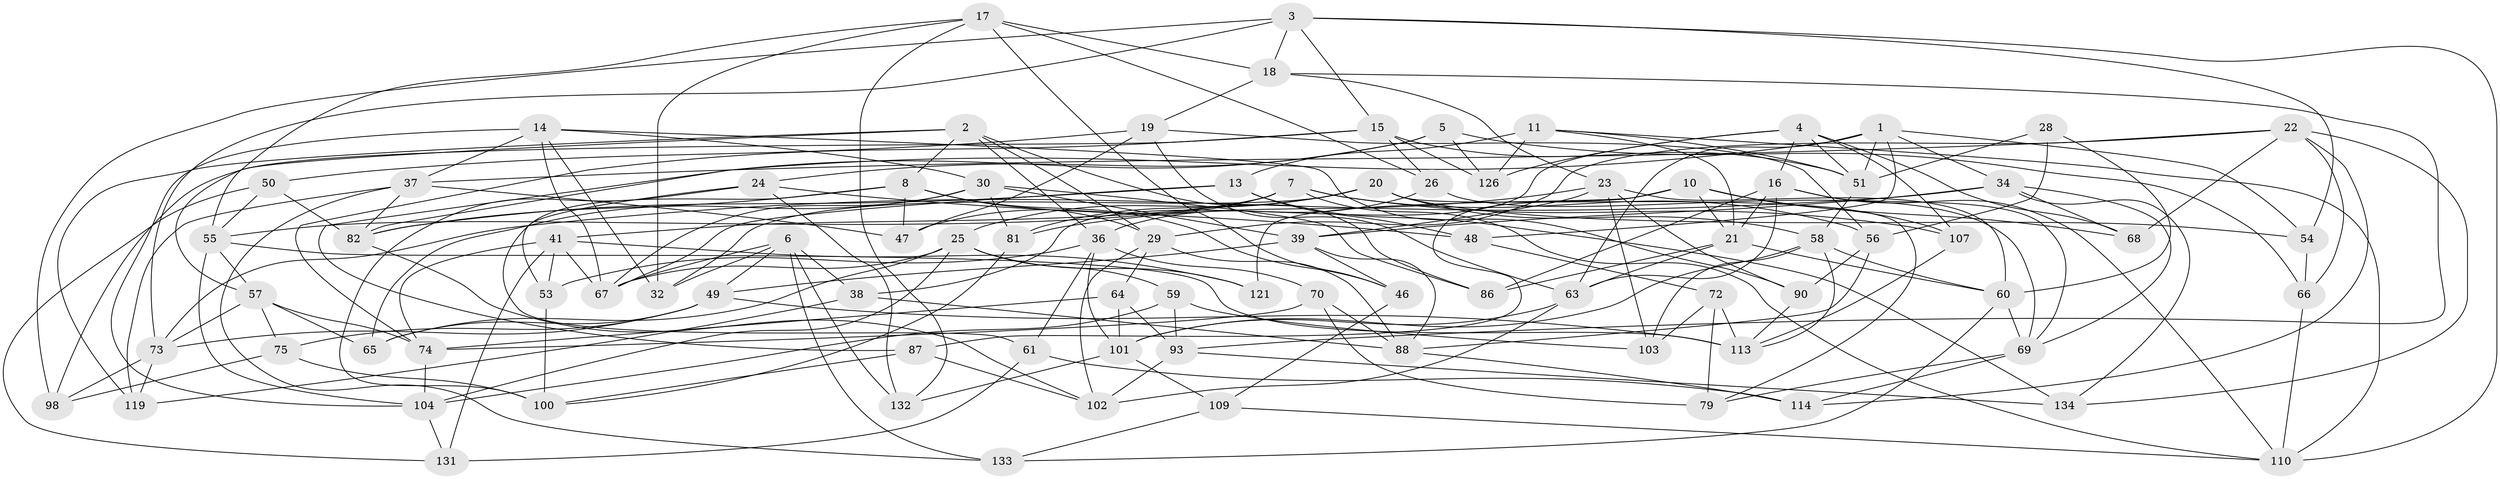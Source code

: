 // original degree distribution, {4: 1.0}
// Generated by graph-tools (version 1.1) at 2025/42/03/06/25 10:42:18]
// undirected, 87 vertices, 218 edges
graph export_dot {
graph [start="1"]
  node [color=gray90,style=filled];
  1 [super="+9"];
  2 [super="+130"];
  3 [super="+111"];
  4 [super="+27"];
  5;
  6 [super="+12"];
  7 [super="+45"];
  8 [super="+85"];
  10 [super="+40"];
  11 [super="+120"];
  13 [super="+33"];
  14 [super="+42"];
  15 [super="+99"];
  16 [super="+137"];
  17 [super="+84"];
  18 [super="+95"];
  19 [super="+112"];
  20 [super="+128"];
  21 [super="+80"];
  22 [super="+135"];
  23 [super="+31"];
  24 [super="+62"];
  25 [super="+97"];
  26;
  28;
  29 [super="+35"];
  30 [super="+71"];
  32;
  34 [super="+44"];
  36 [super="+43"];
  37 [super="+83"];
  38;
  39 [super="+91"];
  41 [super="+52"];
  46;
  47;
  48;
  49 [super="+89"];
  50;
  51 [super="+78"];
  53;
  54;
  55 [super="+118"];
  56 [super="+129"];
  57 [super="+106"];
  58 [super="+136"];
  59;
  60 [super="+105"];
  61;
  63 [super="+92"];
  64;
  65;
  66;
  67 [super="+77"];
  68;
  69 [super="+76"];
  70;
  72;
  73 [super="+123"];
  74 [super="+115"];
  75;
  79;
  81;
  82 [super="+94"];
  86;
  87;
  88 [super="+96"];
  90;
  93 [super="+127"];
  98;
  100 [super="+117"];
  101 [super="+122"];
  102 [super="+108"];
  103;
  104 [super="+124"];
  107;
  109;
  110 [super="+125"];
  113 [super="+116"];
  114;
  119;
  121;
  126;
  131;
  132;
  133;
  134;
  1 -- 48;
  1 -- 54;
  1 -- 34;
  1 -- 87;
  1 -- 63;
  1 -- 51;
  2 -- 57;
  2 -- 86;
  2 -- 36;
  2 -- 8;
  2 -- 29;
  2 -- 119;
  3 -- 98;
  3 -- 110;
  3 -- 73;
  3 -- 54;
  3 -- 18;
  3 -- 15;
  4 -- 68;
  4 -- 107;
  4 -- 38;
  4 -- 126;
  4 -- 16;
  4 -- 51;
  5 -- 66;
  5 -- 126;
  5 -- 82;
  5 -- 24;
  6 -- 38;
  6 -- 67;
  6 -- 133;
  6 -- 32;
  6 -- 132;
  6 -- 49;
  7 -- 110;
  7 -- 41;
  7 -- 107;
  7 -- 47;
  7 -- 56;
  7 -- 55;
  8 -- 47;
  8 -- 82;
  8 -- 61;
  8 -- 46;
  8 -- 29;
  10 -- 107;
  10 -- 121 [weight=2];
  10 -- 68;
  10 -- 87;
  10 -- 21;
  11 -- 51;
  11 -- 126;
  11 -- 13 [weight=2];
  11 -- 21;
  11 -- 110;
  13 -- 134;
  13 -- 48;
  13 -- 82;
  13 -- 67;
  14 -- 90;
  14 -- 30;
  14 -- 67;
  14 -- 32;
  14 -- 104;
  14 -- 37;
  15 -- 126;
  15 -- 51;
  15 -- 98;
  15 -- 26;
  15 -- 74;
  16 -- 69;
  16 -- 86;
  16 -- 63;
  16 -- 110;
  16 -- 21;
  17 -- 55;
  17 -- 132;
  17 -- 26;
  17 -- 32;
  17 -- 46;
  17 -- 18;
  18 -- 23;
  18 -- 93;
  18 -- 19 [weight=2];
  19 -- 47;
  19 -- 63;
  19 -- 50;
  19 -- 56;
  20 -- 81;
  20 -- 54;
  20 -- 25;
  20 -- 32;
  20 -- 58;
  20 -- 79;
  21 -- 60;
  21 -- 63;
  21 -- 86;
  22 -- 114;
  22 -- 134;
  22 -- 68;
  22 -- 66;
  22 -- 29;
  22 -- 37;
  23 -- 81;
  23 -- 90;
  23 -- 103;
  23 -- 39;
  23 -- 60;
  24 -- 100 [weight=2];
  24 -- 132;
  24 -- 48;
  24 -- 53;
  25 -- 121;
  25 -- 59;
  25 -- 65;
  25 -- 104;
  25 -- 67;
  26 -- 36;
  26 -- 69;
  28 -- 60;
  28 -- 51;
  28 -- 56 [weight=2];
  29 -- 102;
  29 -- 64;
  29 -- 88;
  30 -- 86;
  30 -- 67;
  30 -- 81;
  30 -- 65;
  30 -- 39;
  34 -- 73;
  34 -- 68;
  34 -- 134;
  34 -- 69;
  34 -- 39;
  36 -- 101;
  36 -- 53;
  36 -- 61;
  36 -- 70;
  37 -- 133;
  37 -- 82;
  37 -- 119;
  37 -- 47;
  38 -- 119;
  38 -- 88;
  39 -- 88;
  39 -- 49;
  39 -- 46;
  41 -- 121;
  41 -- 131;
  41 -- 53;
  41 -- 74;
  41 -- 67;
  46 -- 109;
  48 -- 72;
  49 -- 65;
  49 -- 113;
  49 -- 73;
  49 -- 75;
  50 -- 82;
  50 -- 131;
  50 -- 55;
  51 -- 58;
  53 -- 100;
  54 -- 66;
  55 -- 113;
  55 -- 57;
  55 -- 104;
  56 -- 90;
  56 -- 88;
  57 -- 75;
  57 -- 73;
  57 -- 65;
  57 -- 74;
  58 -- 60;
  58 -- 103;
  58 -- 113;
  58 -- 101;
  59 -- 103;
  59 -- 104;
  59 -- 93;
  60 -- 133;
  60 -- 69;
  61 -- 114;
  61 -- 131;
  63 -- 102;
  63 -- 101;
  64 -- 93;
  64 -- 101;
  64 -- 74;
  66 -- 110;
  69 -- 114;
  69 -- 79;
  70 -- 88;
  70 -- 79;
  70 -- 74;
  72 -- 79;
  72 -- 113;
  72 -- 103;
  73 -- 98;
  73 -- 119;
  74 -- 104;
  75 -- 98;
  75 -- 100;
  81 -- 100;
  82 -- 102;
  87 -- 102;
  87 -- 100;
  88 -- 114;
  90 -- 113;
  93 -- 134;
  93 -- 102 [weight=2];
  101 -- 132;
  101 -- 109;
  104 -- 131;
  107 -- 113;
  109 -- 133;
  109 -- 110;
}
